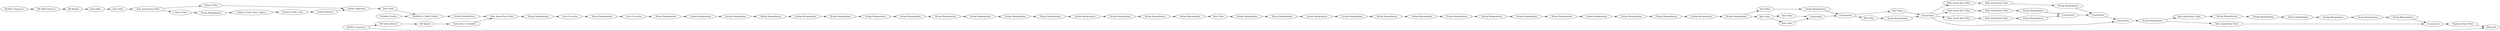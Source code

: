 digraph {
	4 [label="Case Converter"]
	5 [label="String Manipulation"]
	6 [label="String Manipulation"]
	7 [label="String Manipulation"]
	8 [label="String Manipulation"]
	9 [label="String Manipulation"]
	10 [label="String Manipulation"]
	11 [label="String Manipulation"]
	12 [label="String Manipulation"]
	13 [label="String Manipulation"]
	14 [label="Row Filter"]
	21 [label="String Manipulation"]
	22 [label="String Manipulation"]
	23 [label="String Manipulation"]
	35 [label="MySQL Connector"]
	36 [label="String Manipulation"]
	37 [label="String Manipulation"]
	39 [label="String Manipulation"]
	40 [label="String Manipulation"]
	41 [label="String Manipulation"]
	42 [label="DB Reader"]
	43 [label="DB Table Selector"]
	44 [label="String Manipulation"]
	46 [label="Row Filter"]
	47 [label="Row Filter"]
	48 [label="Row Filter"]
	49 [label="Row Filter"]
	50 [label="String Manipulation"]
	51 [label=Concatenate]
	52 [label=Concatenate]
	53 [label="Rule_based Row Filter"]
	54 [label="Rule_based Row Filter"]
	57 [label="Rule_based Row Filter"]
	58 [label="Rule_based Row Filter"]
	59 [label="String Manipulation"]
	61 [label="String Manipulation"]
	63 [label=Concatenate]
	70 [label="DB Insert"]
	72 [label="String Manipulation"]
	73 [label="String Manipulation"]
	75 [label="Row Filter"]
	76 [label="Row Filter"]
	78 [label="String Manipulation"]
	79 [label="String Manipulation"]
	80 [label="String Manipulation"]
	82 [label="String Manipulation"]
	83 [label="String Manipulation"]
	84 [label="String Manipulation"]
	85 [label="Row Filter"]
	86 [label="Row Filter"]
	87 [label="String Manipulation"]
	88 [label="String Manipulation"]
	89 [label=Concatenate]
	90 [label="String Manipulation"]
	91 [label="String Manipulation"]
	92 [label="String Manipulation"]
	93 [label="String Manipulation"]
	94 [label="String Manipulation"]
	95 [label="String Manipulation"]
	98 [label="String Manipulation"]
	99 [label="Rule_based Row Filter"]
	100 [label=Concatenate]
	101 [label="Rule_based Row Filter"]
	102 [label="String Manipulation"]
	104 [label="String Manipulation"]
	105 [label="String Manipulation"]
	110 [label="String Manipulation"]
	111 [label="String to Date_Time _legacy_"]
	112 [label="String to Date_Time"]
	113 [label="Row Filter"]
	114 [label="Column Filter"]
	115 [label="Column Filter"]
	116 [label="Column Rename"]
	117 [label="Column Appender"]
	121 [label="Duplicate Row Filter"]
	122 [label="Variable Creator"]
	123 [label="Variable to Table Column"]
	124 [label="String Manipulation"]
	125 [label="Case Converter"]
	126 [label="String Manipulation"]
	127 [label="String Manipulation"]
	128 [label="String Manipulation"]
	131 [label="DB Table Selector"]
	132 [label="DB Reader"]
	133 [label="Table Row to Variable"]
	134 [label="Rule_based Row Filter"]
	135 [label="Rule_based Row Filter"]
	136 [label=Concatenate]
	137 [label="String Manipulation"]
	138 [label="Rule_based Row Filter"]
	139 [label="Rule_based Row Filter"]
	140 [label=Concatenate]
	141 [label="MySQL Connector"]
	4 -> 126
	5 -> 4
	6 -> 9
	7 -> 8
	8 -> 6
	9 -> 10
	10 -> 11
	11 -> 12
	12 -> 13
	13 -> 40
	14 -> 21
	21 -> 22
	22 -> 23
	23 -> 36
	35 -> 43
	36 -> 37
	37 -> 102
	39 -> 44
	40 -> 41
	41 -> 78
	42 -> 75
	43 -> 42
	44 -> 72
	46 -> 50
	47 -> 49
	47 -> 48
	48 -> 51
	49 -> 51
	50 -> 52
	51 -> 52
	52 -> 85
	52 -> 86
	53 -> 54
	54 -> 59
	57 -> 58
	58 -> 61
	59 -> 136
	61 -> 63
	63 -> 140
	72 -> 73
	73 -> 80
	75 -> 113
	76 -> 123
	78 -> 79
	79 -> 104
	80 -> 83
	82 -> 87
	83 -> 82
	84 -> 46
	84 -> 47
	85 -> 88
	86 -> 89
	87 -> 84
	88 -> 89
	89 -> 57
	89 -> 53
	89 -> 138
	89 -> 140
	90 -> 91
	91 -> 92
	92 -> 93
	93 -> 94
	94 -> 95
	95 -> 100
	98 -> 99
	98 -> 101
	99 -> 90
	100 -> 121
	101 -> 100
	102 -> 39
	104 -> 105
	105 -> 14
	110 -> 111
	111 -> 112
	112 -> 116
	113 -> 135
	114 -> 110
	115 -> 117
	116 -> 117
	117 -> 76
	121 -> 70
	122 -> 123
	123 -> 128
	124 -> 125
	125 -> 5
	126 -> 127
	127 -> 7
	128 -> 134
	131 -> 132
	132 -> 133
	133 -> 134
	134 -> 124
	135 -> 115
	135 -> 114
	136 -> 63
	137 -> 136
	138 -> 139
	139 -> 137
	140 -> 98
	141 -> 70
	141 -> 131
	rankdir=LR
}
